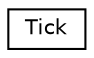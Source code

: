 digraph "Graphical Class Hierarchy"
{
  edge [fontname="Helvetica",fontsize="10",labelfontname="Helvetica",labelfontsize="10"];
  node [fontname="Helvetica",fontsize="10",shape=record];
  rankdir="LR";
  Node1 [label="Tick",height=0.2,width=0.4,color="black", fillcolor="white", style="filled",URL="$struct_tick.html"];
}
